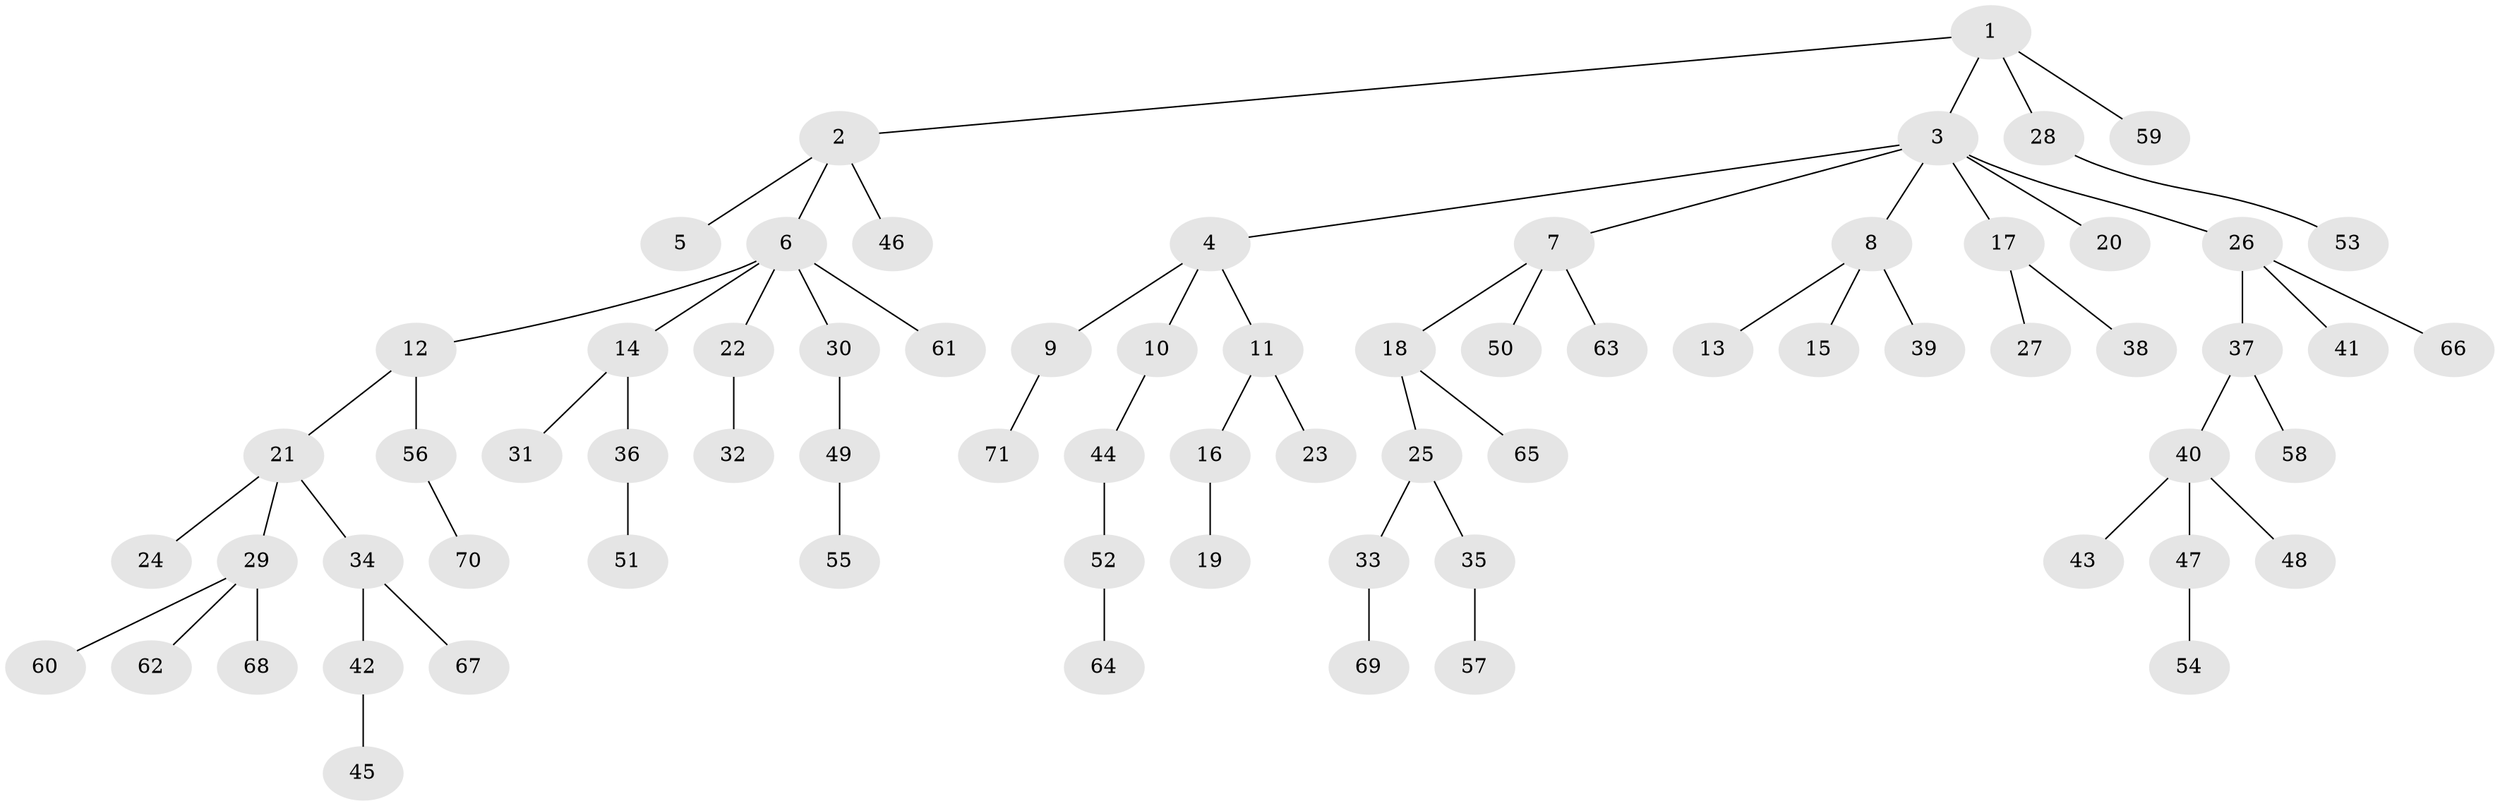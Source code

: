 // coarse degree distribution, {9: 0.020833333333333332, 3: 0.16666666666666666, 4: 0.041666666666666664, 1: 0.6458333333333334, 6: 0.020833333333333332, 2: 0.0625, 5: 0.041666666666666664}
// Generated by graph-tools (version 1.1) at 2025/42/03/06/25 10:42:02]
// undirected, 71 vertices, 70 edges
graph export_dot {
graph [start="1"]
  node [color=gray90,style=filled];
  1;
  2;
  3;
  4;
  5;
  6;
  7;
  8;
  9;
  10;
  11;
  12;
  13;
  14;
  15;
  16;
  17;
  18;
  19;
  20;
  21;
  22;
  23;
  24;
  25;
  26;
  27;
  28;
  29;
  30;
  31;
  32;
  33;
  34;
  35;
  36;
  37;
  38;
  39;
  40;
  41;
  42;
  43;
  44;
  45;
  46;
  47;
  48;
  49;
  50;
  51;
  52;
  53;
  54;
  55;
  56;
  57;
  58;
  59;
  60;
  61;
  62;
  63;
  64;
  65;
  66;
  67;
  68;
  69;
  70;
  71;
  1 -- 2;
  1 -- 3;
  1 -- 28;
  1 -- 59;
  2 -- 5;
  2 -- 6;
  2 -- 46;
  3 -- 4;
  3 -- 7;
  3 -- 8;
  3 -- 17;
  3 -- 20;
  3 -- 26;
  4 -- 9;
  4 -- 10;
  4 -- 11;
  6 -- 12;
  6 -- 14;
  6 -- 22;
  6 -- 30;
  6 -- 61;
  7 -- 18;
  7 -- 50;
  7 -- 63;
  8 -- 13;
  8 -- 15;
  8 -- 39;
  9 -- 71;
  10 -- 44;
  11 -- 16;
  11 -- 23;
  12 -- 21;
  12 -- 56;
  14 -- 31;
  14 -- 36;
  16 -- 19;
  17 -- 27;
  17 -- 38;
  18 -- 25;
  18 -- 65;
  21 -- 24;
  21 -- 29;
  21 -- 34;
  22 -- 32;
  25 -- 33;
  25 -- 35;
  26 -- 37;
  26 -- 41;
  26 -- 66;
  28 -- 53;
  29 -- 60;
  29 -- 62;
  29 -- 68;
  30 -- 49;
  33 -- 69;
  34 -- 42;
  34 -- 67;
  35 -- 57;
  36 -- 51;
  37 -- 40;
  37 -- 58;
  40 -- 43;
  40 -- 47;
  40 -- 48;
  42 -- 45;
  44 -- 52;
  47 -- 54;
  49 -- 55;
  52 -- 64;
  56 -- 70;
}
